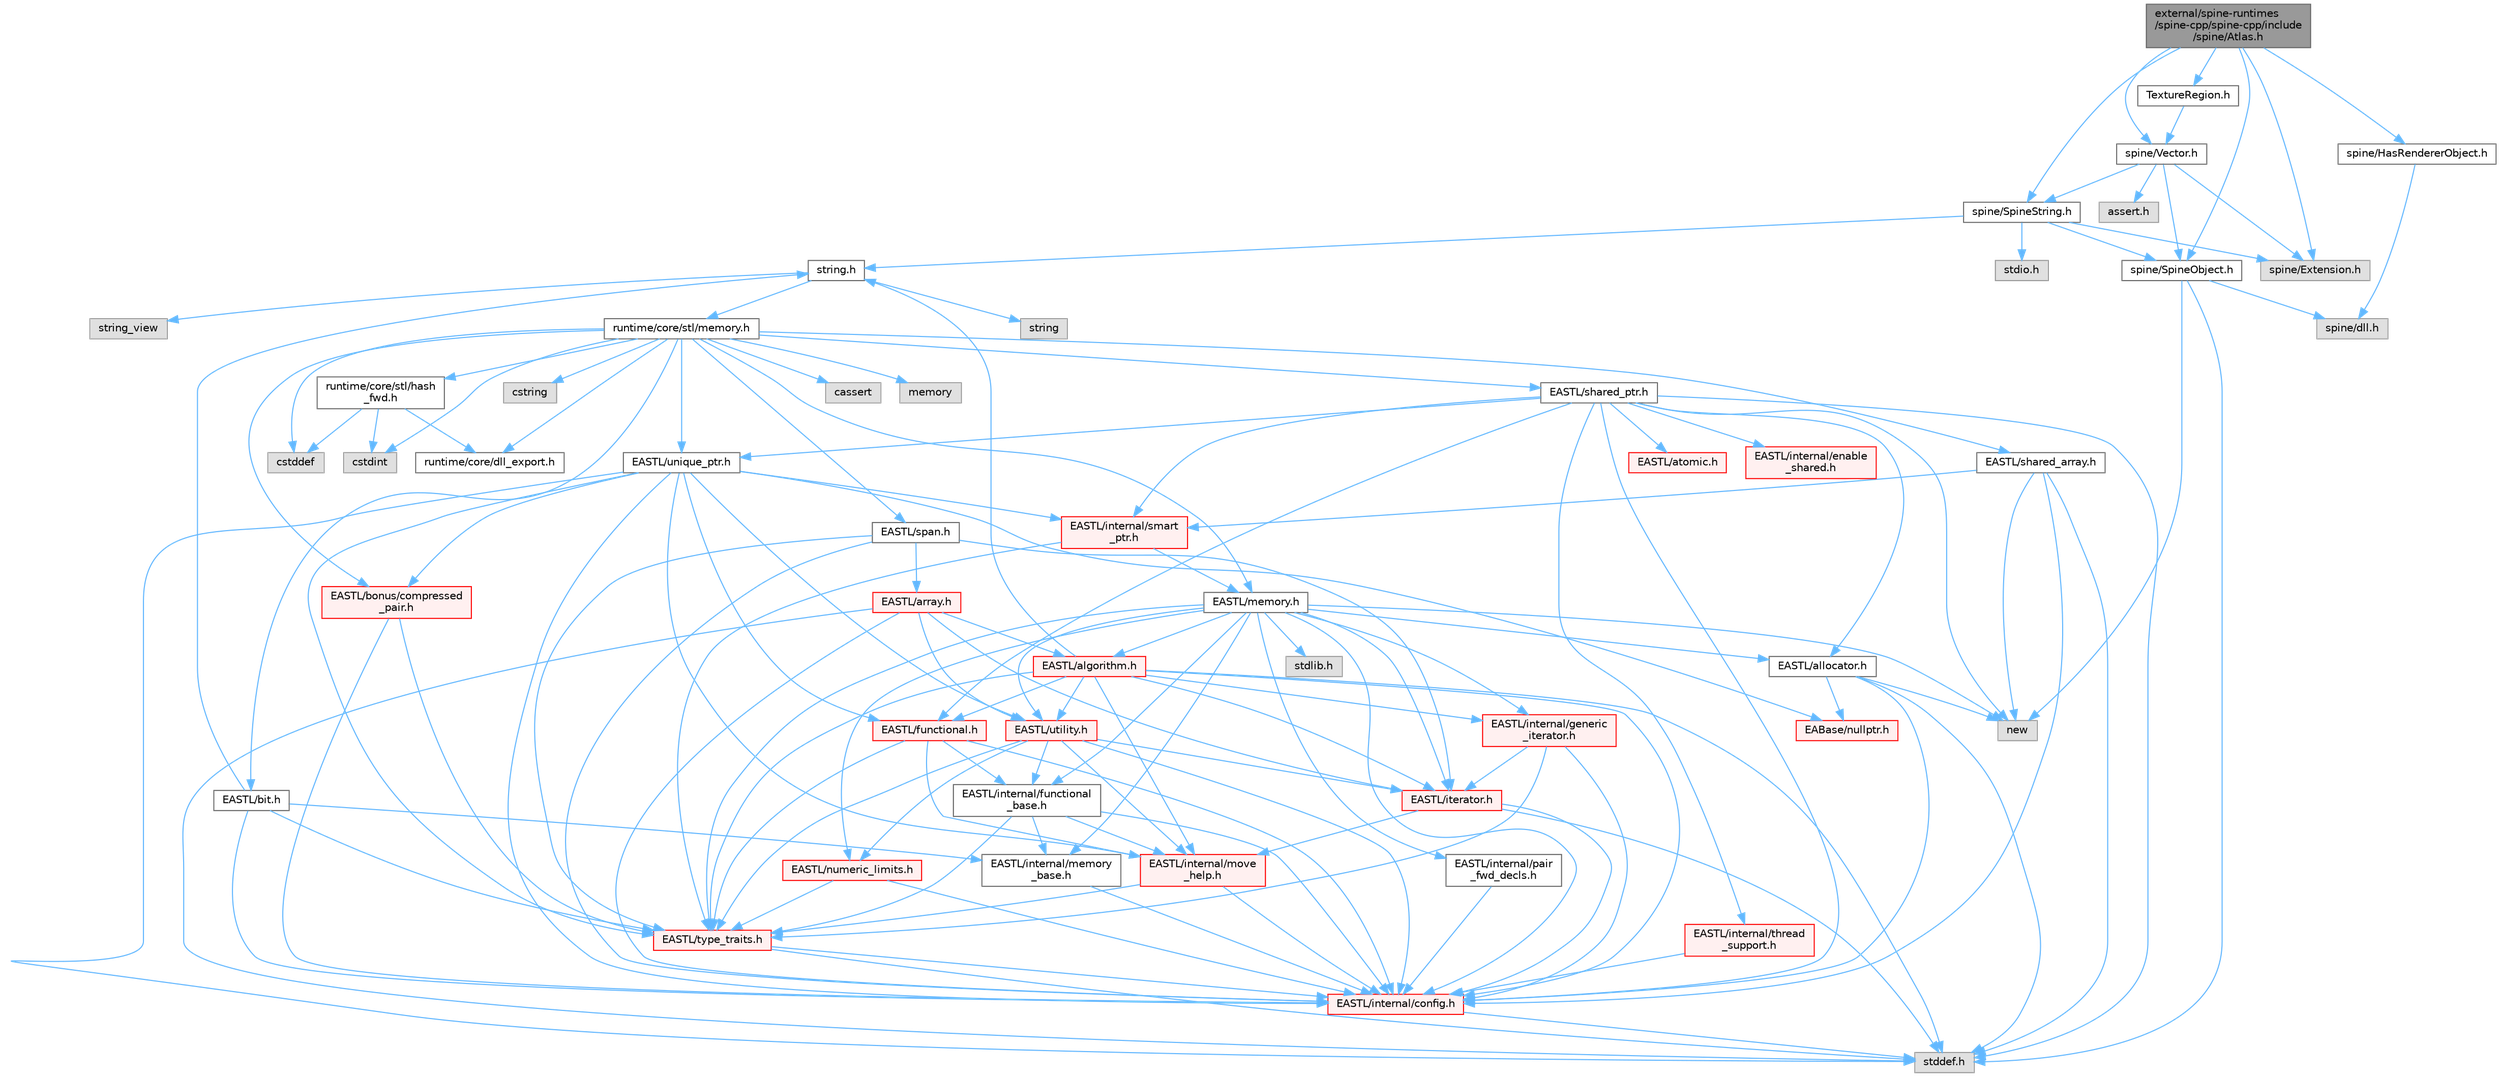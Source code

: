 digraph "external/spine-runtimes/spine-cpp/spine-cpp/include/spine/Atlas.h"
{
 // LATEX_PDF_SIZE
  bgcolor="transparent";
  edge [fontname=Helvetica,fontsize=10,labelfontname=Helvetica,labelfontsize=10];
  node [fontname=Helvetica,fontsize=10,shape=box,height=0.2,width=0.4];
  Node1 [id="Node000001",label="external/spine-runtimes\l/spine-cpp/spine-cpp/include\l/spine/Atlas.h",height=0.2,width=0.4,color="gray40", fillcolor="grey60", style="filled", fontcolor="black",tooltip=" "];
  Node1 -> Node2 [id="edge136_Node000001_Node000002",color="steelblue1",style="solid",tooltip=" "];
  Node2 [id="Node000002",label="spine/Vector.h",height=0.2,width=0.4,color="grey40", fillcolor="white", style="filled",URL="$external_2spine-runtimes_2spine-cpp_2spine-cpp_2include_2spine_2vector_8h.html",tooltip=" "];
  Node2 -> Node3 [id="edge137_Node000002_Node000003",color="steelblue1",style="solid",tooltip=" "];
  Node3 [id="Node000003",label="spine/Extension.h",height=0.2,width=0.4,color="grey60", fillcolor="#E0E0E0", style="filled",tooltip=" "];
  Node2 -> Node4 [id="edge138_Node000002_Node000004",color="steelblue1",style="solid",tooltip=" "];
  Node4 [id="Node000004",label="spine/SpineObject.h",height=0.2,width=0.4,color="grey40", fillcolor="white", style="filled",URL="$_spine_object_8h.html",tooltip=" "];
  Node4 -> Node5 [id="edge139_Node000004_Node000005",color="steelblue1",style="solid",tooltip=" "];
  Node5 [id="Node000005",label="new",height=0.2,width=0.4,color="grey60", fillcolor="#E0E0E0", style="filled",tooltip=" "];
  Node4 -> Node6 [id="edge140_Node000004_Node000006",color="steelblue1",style="solid",tooltip=" "];
  Node6 [id="Node000006",label="stddef.h",height=0.2,width=0.4,color="grey60", fillcolor="#E0E0E0", style="filled",tooltip=" "];
  Node4 -> Node7 [id="edge141_Node000004_Node000007",color="steelblue1",style="solid",tooltip=" "];
  Node7 [id="Node000007",label="spine/dll.h",height=0.2,width=0.4,color="grey60", fillcolor="#E0E0E0", style="filled",tooltip=" "];
  Node2 -> Node8 [id="edge142_Node000002_Node000008",color="steelblue1",style="solid",tooltip=" "];
  Node8 [id="Node000008",label="spine/SpineString.h",height=0.2,width=0.4,color="grey40", fillcolor="white", style="filled",URL="$_spine_string_8h.html",tooltip=" "];
  Node8 -> Node4 [id="edge143_Node000008_Node000004",color="steelblue1",style="solid",tooltip=" "];
  Node8 -> Node3 [id="edge144_Node000008_Node000003",color="steelblue1",style="solid",tooltip=" "];
  Node8 -> Node9 [id="edge145_Node000008_Node000009",color="steelblue1",style="solid",tooltip=" "];
  Node9 [id="Node000009",label="string.h",height=0.2,width=0.4,color="grey40", fillcolor="white", style="filled",URL="$string_8h.html",tooltip=" "];
  Node9 -> Node10 [id="edge146_Node000009_Node000010",color="steelblue1",style="solid",tooltip=" "];
  Node10 [id="Node000010",label="string",height=0.2,width=0.4,color="grey60", fillcolor="#E0E0E0", style="filled",tooltip=" "];
  Node9 -> Node11 [id="edge147_Node000009_Node000011",color="steelblue1",style="solid",tooltip=" "];
  Node11 [id="Node000011",label="string_view",height=0.2,width=0.4,color="grey60", fillcolor="#E0E0E0", style="filled",tooltip=" "];
  Node9 -> Node12 [id="edge148_Node000009_Node000012",color="steelblue1",style="solid",tooltip=" "];
  Node12 [id="Node000012",label="runtime/core/stl/memory.h",height=0.2,width=0.4,color="grey40", fillcolor="white", style="filled",URL="$runtime_2core_2stl_2memory_8h.html",tooltip=" "];
  Node12 -> Node13 [id="edge149_Node000012_Node000013",color="steelblue1",style="solid",tooltip=" "];
  Node13 [id="Node000013",label="cstddef",height=0.2,width=0.4,color="grey60", fillcolor="#E0E0E0", style="filled",tooltip=" "];
  Node12 -> Node14 [id="edge150_Node000012_Node000014",color="steelblue1",style="solid",tooltip=" "];
  Node14 [id="Node000014",label="cstdint",height=0.2,width=0.4,color="grey60", fillcolor="#E0E0E0", style="filled",tooltip=" "];
  Node12 -> Node15 [id="edge151_Node000012_Node000015",color="steelblue1",style="solid",tooltip=" "];
  Node15 [id="Node000015",label="cassert",height=0.2,width=0.4,color="grey60", fillcolor="#E0E0E0", style="filled",tooltip=" "];
  Node12 -> Node16 [id="edge152_Node000012_Node000016",color="steelblue1",style="solid",tooltip=" "];
  Node16 [id="Node000016",label="memory",height=0.2,width=0.4,color="grey60", fillcolor="#E0E0E0", style="filled",tooltip=" "];
  Node12 -> Node17 [id="edge153_Node000012_Node000017",color="steelblue1",style="solid",tooltip=" "];
  Node17 [id="Node000017",label="cstring",height=0.2,width=0.4,color="grey60", fillcolor="#E0E0E0", style="filled",tooltip=" "];
  Node12 -> Node18 [id="edge154_Node000012_Node000018",color="steelblue1",style="solid",tooltip=" "];
  Node18 [id="Node000018",label="EASTL/bit.h",height=0.2,width=0.4,color="grey40", fillcolor="white", style="filled",URL="$bit_8h.html",tooltip=" "];
  Node18 -> Node19 [id="edge155_Node000018_Node000019",color="steelblue1",style="solid",tooltip=" "];
  Node19 [id="Node000019",label="EASTL/internal/config.h",height=0.2,width=0.4,color="red", fillcolor="#FFF0F0", style="filled",URL="$runtime_2_e_a_s_t_l_2include_2_e_a_s_t_l_2internal_2config_8h.html",tooltip=" "];
  Node19 -> Node6 [id="edge156_Node000019_Node000006",color="steelblue1",style="solid",tooltip=" "];
  Node18 -> Node27 [id="edge157_Node000018_Node000027",color="steelblue1",style="solid",tooltip=" "];
  Node27 [id="Node000027",label="EASTL/internal/memory\l_base.h",height=0.2,width=0.4,color="grey40", fillcolor="white", style="filled",URL="$memory__base_8h.html",tooltip=" "];
  Node27 -> Node19 [id="edge158_Node000027_Node000019",color="steelblue1",style="solid",tooltip=" "];
  Node18 -> Node28 [id="edge159_Node000018_Node000028",color="steelblue1",style="solid",tooltip=" "];
  Node28 [id="Node000028",label="EASTL/type_traits.h",height=0.2,width=0.4,color="red", fillcolor="#FFF0F0", style="filled",URL="$_e_a_s_t_l_2include_2_e_a_s_t_l_2type__traits_8h.html",tooltip=" "];
  Node28 -> Node19 [id="edge160_Node000028_Node000019",color="steelblue1",style="solid",tooltip=" "];
  Node28 -> Node6 [id="edge161_Node000028_Node000006",color="steelblue1",style="solid",tooltip=" "];
  Node18 -> Node9 [id="edge162_Node000018_Node000009",color="steelblue1",style="solid",tooltip=" "];
  Node12 -> Node38 [id="edge163_Node000012_Node000038",color="steelblue1",style="solid",tooltip=" "];
  Node38 [id="Node000038",label="EASTL/memory.h",height=0.2,width=0.4,color="grey40", fillcolor="white", style="filled",URL="$runtime_2_e_a_s_t_l_2include_2_e_a_s_t_l_2memory_8h.html",tooltip=" "];
  Node38 -> Node19 [id="edge164_Node000038_Node000019",color="steelblue1",style="solid",tooltip=" "];
  Node38 -> Node27 [id="edge165_Node000038_Node000027",color="steelblue1",style="solid",tooltip=" "];
  Node38 -> Node39 [id="edge166_Node000038_Node000039",color="steelblue1",style="solid",tooltip=" "];
  Node39 [id="Node000039",label="EASTL/internal/generic\l_iterator.h",height=0.2,width=0.4,color="red", fillcolor="#FFF0F0", style="filled",URL="$generic__iterator_8h.html",tooltip=" "];
  Node39 -> Node19 [id="edge167_Node000039_Node000019",color="steelblue1",style="solid",tooltip=" "];
  Node39 -> Node40 [id="edge168_Node000039_Node000040",color="steelblue1",style="solid",tooltip=" "];
  Node40 [id="Node000040",label="EASTL/iterator.h",height=0.2,width=0.4,color="red", fillcolor="#FFF0F0", style="filled",URL="$_e_a_s_t_l_2include_2_e_a_s_t_l_2iterator_8h.html",tooltip=" "];
  Node40 -> Node19 [id="edge169_Node000040_Node000019",color="steelblue1",style="solid",tooltip=" "];
  Node40 -> Node41 [id="edge170_Node000040_Node000041",color="steelblue1",style="solid",tooltip=" "];
  Node41 [id="Node000041",label="EASTL/internal/move\l_help.h",height=0.2,width=0.4,color="red", fillcolor="#FFF0F0", style="filled",URL="$move__help_8h.html",tooltip=" "];
  Node41 -> Node19 [id="edge171_Node000041_Node000019",color="steelblue1",style="solid",tooltip=" "];
  Node41 -> Node28 [id="edge172_Node000041_Node000028",color="steelblue1",style="solid",tooltip=" "];
  Node40 -> Node6 [id="edge173_Node000040_Node000006",color="steelblue1",style="solid",tooltip=" "];
  Node39 -> Node28 [id="edge174_Node000039_Node000028",color="steelblue1",style="solid",tooltip=" "];
  Node38 -> Node43 [id="edge175_Node000038_Node000043",color="steelblue1",style="solid",tooltip=" "];
  Node43 [id="Node000043",label="EASTL/internal/pair\l_fwd_decls.h",height=0.2,width=0.4,color="grey40", fillcolor="white", style="filled",URL="$pair__fwd__decls_8h.html",tooltip=" "];
  Node43 -> Node19 [id="edge176_Node000043_Node000019",color="steelblue1",style="solid",tooltip=" "];
  Node38 -> Node44 [id="edge177_Node000038_Node000044",color="steelblue1",style="solid",tooltip=" "];
  Node44 [id="Node000044",label="EASTL/internal/functional\l_base.h",height=0.2,width=0.4,color="grey40", fillcolor="white", style="filled",URL="$functional__base_8h.html",tooltip=" "];
  Node44 -> Node19 [id="edge178_Node000044_Node000019",color="steelblue1",style="solid",tooltip=" "];
  Node44 -> Node27 [id="edge179_Node000044_Node000027",color="steelblue1",style="solid",tooltip=" "];
  Node44 -> Node41 [id="edge180_Node000044_Node000041",color="steelblue1",style="solid",tooltip=" "];
  Node44 -> Node28 [id="edge181_Node000044_Node000028",color="steelblue1",style="solid",tooltip=" "];
  Node38 -> Node45 [id="edge182_Node000038_Node000045",color="steelblue1",style="solid",tooltip=" "];
  Node45 [id="Node000045",label="EASTL/algorithm.h",height=0.2,width=0.4,color="red", fillcolor="#FFF0F0", style="filled",URL="$_e_a_s_t_l_2include_2_e_a_s_t_l_2algorithm_8h.html",tooltip=" "];
  Node45 -> Node19 [id="edge183_Node000045_Node000019",color="steelblue1",style="solid",tooltip=" "];
  Node45 -> Node28 [id="edge184_Node000045_Node000028",color="steelblue1",style="solid",tooltip=" "];
  Node45 -> Node41 [id="edge185_Node000045_Node000041",color="steelblue1",style="solid",tooltip=" "];
  Node45 -> Node40 [id="edge186_Node000045_Node000040",color="steelblue1",style="solid",tooltip=" "];
  Node45 -> Node48 [id="edge187_Node000045_Node000048",color="steelblue1",style="solid",tooltip=" "];
  Node48 [id="Node000048",label="EASTL/functional.h",height=0.2,width=0.4,color="red", fillcolor="#FFF0F0", style="filled",URL="$_e_a_s_t_l_2include_2_e_a_s_t_l_2functional_8h.html",tooltip=" "];
  Node48 -> Node19 [id="edge188_Node000048_Node000019",color="steelblue1",style="solid",tooltip=" "];
  Node48 -> Node41 [id="edge189_Node000048_Node000041",color="steelblue1",style="solid",tooltip=" "];
  Node48 -> Node28 [id="edge190_Node000048_Node000028",color="steelblue1",style="solid",tooltip=" "];
  Node48 -> Node44 [id="edge191_Node000048_Node000044",color="steelblue1",style="solid",tooltip=" "];
  Node45 -> Node54 [id="edge192_Node000045_Node000054",color="steelblue1",style="solid",tooltip=" "];
  Node54 [id="Node000054",label="EASTL/utility.h",height=0.2,width=0.4,color="red", fillcolor="#FFF0F0", style="filled",URL="$runtime_2_e_a_s_t_l_2include_2_e_a_s_t_l_2utility_8h.html",tooltip=" "];
  Node54 -> Node19 [id="edge193_Node000054_Node000019",color="steelblue1",style="solid",tooltip=" "];
  Node54 -> Node28 [id="edge194_Node000054_Node000028",color="steelblue1",style="solid",tooltip=" "];
  Node54 -> Node40 [id="edge195_Node000054_Node000040",color="steelblue1",style="solid",tooltip=" "];
  Node54 -> Node55 [id="edge196_Node000054_Node000055",color="steelblue1",style="solid",tooltip=" "];
  Node55 [id="Node000055",label="EASTL/numeric_limits.h",height=0.2,width=0.4,color="red", fillcolor="#FFF0F0", style="filled",URL="$numeric__limits_8h.html",tooltip=" "];
  Node55 -> Node19 [id="edge197_Node000055_Node000019",color="steelblue1",style="solid",tooltip=" "];
  Node55 -> Node28 [id="edge198_Node000055_Node000028",color="steelblue1",style="solid",tooltip=" "];
  Node54 -> Node44 [id="edge199_Node000054_Node000044",color="steelblue1",style="solid",tooltip=" "];
  Node54 -> Node41 [id="edge200_Node000054_Node000041",color="steelblue1",style="solid",tooltip=" "];
  Node45 -> Node39 [id="edge201_Node000045_Node000039",color="steelblue1",style="solid",tooltip=" "];
  Node45 -> Node6 [id="edge202_Node000045_Node000006",color="steelblue1",style="solid",tooltip=" "];
  Node45 -> Node9 [id="edge203_Node000045_Node000009",color="steelblue1",style="solid",tooltip=" "];
  Node38 -> Node28 [id="edge204_Node000038_Node000028",color="steelblue1",style="solid",tooltip=" "];
  Node38 -> Node52 [id="edge205_Node000038_Node000052",color="steelblue1",style="solid",tooltip=" "];
  Node52 [id="Node000052",label="EASTL/allocator.h",height=0.2,width=0.4,color="grey40", fillcolor="white", style="filled",URL="$runtime_2_e_a_s_t_l_2include_2_e_a_s_t_l_2allocator_8h.html",tooltip=" "];
  Node52 -> Node19 [id="edge206_Node000052_Node000019",color="steelblue1",style="solid",tooltip=" "];
  Node52 -> Node30 [id="edge207_Node000052_Node000030",color="steelblue1",style="solid",tooltip=" "];
  Node30 [id="Node000030",label="EABase/nullptr.h",height=0.2,width=0.4,color="red", fillcolor="#FFF0F0", style="filled",URL="$nullptr_8h.html",tooltip=" "];
  Node52 -> Node6 [id="edge208_Node000052_Node000006",color="steelblue1",style="solid",tooltip=" "];
  Node52 -> Node5 [id="edge209_Node000052_Node000005",color="steelblue1",style="solid",tooltip=" "];
  Node38 -> Node40 [id="edge210_Node000038_Node000040",color="steelblue1",style="solid",tooltip=" "];
  Node38 -> Node54 [id="edge211_Node000038_Node000054",color="steelblue1",style="solid",tooltip=" "];
  Node38 -> Node55 [id="edge212_Node000038_Node000055",color="steelblue1",style="solid",tooltip=" "];
  Node38 -> Node64 [id="edge213_Node000038_Node000064",color="steelblue1",style="solid",tooltip=" "];
  Node64 [id="Node000064",label="stdlib.h",height=0.2,width=0.4,color="grey60", fillcolor="#E0E0E0", style="filled",tooltip=" "];
  Node38 -> Node5 [id="edge214_Node000038_Node000005",color="steelblue1",style="solid",tooltip=" "];
  Node12 -> Node65 [id="edge215_Node000012_Node000065",color="steelblue1",style="solid",tooltip=" "];
  Node65 [id="Node000065",label="EASTL/shared_array.h",height=0.2,width=0.4,color="grey40", fillcolor="white", style="filled",URL="$shared__array_8h.html",tooltip=" "];
  Node65 -> Node19 [id="edge216_Node000065_Node000019",color="steelblue1",style="solid",tooltip=" "];
  Node65 -> Node66 [id="edge217_Node000065_Node000066",color="steelblue1",style="solid",tooltip=" "];
  Node66 [id="Node000066",label="EASTL/internal/smart\l_ptr.h",height=0.2,width=0.4,color="red", fillcolor="#FFF0F0", style="filled",URL="$smart__ptr_8h.html",tooltip=" "];
  Node66 -> Node38 [id="edge218_Node000066_Node000038",color="steelblue1",style="solid",tooltip=" "];
  Node66 -> Node28 [id="edge219_Node000066_Node000028",color="steelblue1",style="solid",tooltip=" "];
  Node65 -> Node5 [id="edge220_Node000065_Node000005",color="steelblue1",style="solid",tooltip=" "];
  Node65 -> Node6 [id="edge221_Node000065_Node000006",color="steelblue1",style="solid",tooltip=" "];
  Node12 -> Node68 [id="edge222_Node000012_Node000068",color="steelblue1",style="solid",tooltip=" "];
  Node68 [id="Node000068",label="EASTL/unique_ptr.h",height=0.2,width=0.4,color="grey40", fillcolor="white", style="filled",URL="$unique__ptr_8h.html",tooltip=" "];
  Node68 -> Node30 [id="edge223_Node000068_Node000030",color="steelblue1",style="solid",tooltip=" "];
  Node68 -> Node69 [id="edge224_Node000068_Node000069",color="steelblue1",style="solid",tooltip=" "];
  Node69 [id="Node000069",label="EASTL/bonus/compressed\l_pair.h",height=0.2,width=0.4,color="red", fillcolor="#FFF0F0", style="filled",URL="$compressed__pair_8h.html",tooltip=" "];
  Node69 -> Node19 [id="edge225_Node000069_Node000019",color="steelblue1",style="solid",tooltip=" "];
  Node69 -> Node28 [id="edge226_Node000069_Node000028",color="steelblue1",style="solid",tooltip=" "];
  Node68 -> Node48 [id="edge227_Node000068_Node000048",color="steelblue1",style="solid",tooltip=" "];
  Node68 -> Node19 [id="edge228_Node000068_Node000019",color="steelblue1",style="solid",tooltip=" "];
  Node68 -> Node41 [id="edge229_Node000068_Node000041",color="steelblue1",style="solid",tooltip=" "];
  Node68 -> Node66 [id="edge230_Node000068_Node000066",color="steelblue1",style="solid",tooltip=" "];
  Node68 -> Node28 [id="edge231_Node000068_Node000028",color="steelblue1",style="solid",tooltip=" "];
  Node68 -> Node54 [id="edge232_Node000068_Node000054",color="steelblue1",style="solid",tooltip=" "];
  Node68 -> Node6 [id="edge233_Node000068_Node000006",color="steelblue1",style="solid",tooltip=" "];
  Node12 -> Node71 [id="edge234_Node000012_Node000071",color="steelblue1",style="solid",tooltip=" "];
  Node71 [id="Node000071",label="EASTL/shared_ptr.h",height=0.2,width=0.4,color="grey40", fillcolor="white", style="filled",URL="$shared__ptr_8h.html",tooltip=" "];
  Node71 -> Node19 [id="edge235_Node000071_Node000019",color="steelblue1",style="solid",tooltip=" "];
  Node71 -> Node66 [id="edge236_Node000071_Node000066",color="steelblue1",style="solid",tooltip=" "];
  Node71 -> Node72 [id="edge237_Node000071_Node000072",color="steelblue1",style="solid",tooltip=" "];
  Node72 [id="Node000072",label="EASTL/internal/thread\l_support.h",height=0.2,width=0.4,color="red", fillcolor="#FFF0F0", style="filled",URL="$thread__support_8h.html",tooltip=" "];
  Node72 -> Node19 [id="edge238_Node000072_Node000019",color="steelblue1",style="solid",tooltip=" "];
  Node71 -> Node68 [id="edge239_Node000071_Node000068",color="steelblue1",style="solid",tooltip=" "];
  Node71 -> Node48 [id="edge240_Node000071_Node000048",color="steelblue1",style="solid",tooltip=" "];
  Node71 -> Node52 [id="edge241_Node000071_Node000052",color="steelblue1",style="solid",tooltip=" "];
  Node71 -> Node73 [id="edge242_Node000071_Node000073",color="steelblue1",style="solid",tooltip=" "];
  Node73 [id="Node000073",label="EASTL/atomic.h",height=0.2,width=0.4,color="red", fillcolor="#FFF0F0", style="filled",URL="$runtime_2_e_a_s_t_l_2include_2_e_a_s_t_l_2atomic_8h.html",tooltip=" "];
  Node71 -> Node5 [id="edge243_Node000071_Node000005",color="steelblue1",style="solid",tooltip=" "];
  Node71 -> Node6 [id="edge244_Node000071_Node000006",color="steelblue1",style="solid",tooltip=" "];
  Node71 -> Node150 [id="edge245_Node000071_Node000150",color="steelblue1",style="solid",tooltip=" "];
  Node150 [id="Node000150",label="EASTL/internal/enable\l_shared.h",height=0.2,width=0.4,color="red", fillcolor="#FFF0F0", style="filled",URL="$enable__shared_8h.html",tooltip=" "];
  Node12 -> Node151 [id="edge246_Node000012_Node000151",color="steelblue1",style="solid",tooltip=" "];
  Node151 [id="Node000151",label="EASTL/span.h",height=0.2,width=0.4,color="grey40", fillcolor="white", style="filled",URL="$span_8h.html",tooltip=" "];
  Node151 -> Node19 [id="edge247_Node000151_Node000019",color="steelblue1",style="solid",tooltip=" "];
  Node151 -> Node28 [id="edge248_Node000151_Node000028",color="steelblue1",style="solid",tooltip=" "];
  Node151 -> Node40 [id="edge249_Node000151_Node000040",color="steelblue1",style="solid",tooltip=" "];
  Node151 -> Node152 [id="edge250_Node000151_Node000152",color="steelblue1",style="solid",tooltip=" "];
  Node152 [id="Node000152",label="EASTL/array.h",height=0.2,width=0.4,color="red", fillcolor="#FFF0F0", style="filled",URL="$runtime_2_e_a_s_t_l_2include_2_e_a_s_t_l_2array_8h.html",tooltip=" "];
  Node152 -> Node19 [id="edge251_Node000152_Node000019",color="steelblue1",style="solid",tooltip=" "];
  Node152 -> Node40 [id="edge252_Node000152_Node000040",color="steelblue1",style="solid",tooltip=" "];
  Node152 -> Node45 [id="edge253_Node000152_Node000045",color="steelblue1",style="solid",tooltip=" "];
  Node152 -> Node54 [id="edge254_Node000152_Node000054",color="steelblue1",style="solid",tooltip=" "];
  Node152 -> Node6 [id="edge255_Node000152_Node000006",color="steelblue1",style="solid",tooltip=" "];
  Node12 -> Node69 [id="edge256_Node000012_Node000069",color="steelblue1",style="solid",tooltip=" "];
  Node12 -> Node154 [id="edge257_Node000012_Node000154",color="steelblue1",style="solid",tooltip=" "];
  Node154 [id="Node000154",label="runtime/core/dll_export.h",height=0.2,width=0.4,color="grey40", fillcolor="white", style="filled",URL="$dll__export_8h.html",tooltip=" "];
  Node12 -> Node155 [id="edge258_Node000012_Node000155",color="steelblue1",style="solid",tooltip=" "];
  Node155 [id="Node000155",label="runtime/core/stl/hash\l_fwd.h",height=0.2,width=0.4,color="grey40", fillcolor="white", style="filled",URL="$hash__fwd_8h.html",tooltip=" "];
  Node155 -> Node13 [id="edge259_Node000155_Node000013",color="steelblue1",style="solid",tooltip=" "];
  Node155 -> Node14 [id="edge260_Node000155_Node000014",color="steelblue1",style="solid",tooltip=" "];
  Node155 -> Node154 [id="edge261_Node000155_Node000154",color="steelblue1",style="solid",tooltip=" "];
  Node8 -> Node156 [id="edge262_Node000008_Node000156",color="steelblue1",style="solid",tooltip=" "];
  Node156 [id="Node000156",label="stdio.h",height=0.2,width=0.4,color="grey60", fillcolor="#E0E0E0", style="filled",tooltip=" "];
  Node2 -> Node157 [id="edge263_Node000002_Node000157",color="steelblue1",style="solid",tooltip=" "];
  Node157 [id="Node000157",label="assert.h",height=0.2,width=0.4,color="grey60", fillcolor="#E0E0E0", style="filled",tooltip=" "];
  Node1 -> Node3 [id="edge264_Node000001_Node000003",color="steelblue1",style="solid",tooltip=" "];
  Node1 -> Node4 [id="edge265_Node000001_Node000004",color="steelblue1",style="solid",tooltip=" "];
  Node1 -> Node8 [id="edge266_Node000001_Node000008",color="steelblue1",style="solid",tooltip=" "];
  Node1 -> Node158 [id="edge267_Node000001_Node000158",color="steelblue1",style="solid",tooltip=" "];
  Node158 [id="Node000158",label="spine/HasRendererObject.h",height=0.2,width=0.4,color="grey40", fillcolor="white", style="filled",URL="$_has_renderer_object_8h.html",tooltip=" "];
  Node158 -> Node7 [id="edge268_Node000158_Node000007",color="steelblue1",style="solid",tooltip=" "];
  Node1 -> Node159 [id="edge269_Node000001_Node000159",color="steelblue1",style="solid",tooltip=" "];
  Node159 [id="Node000159",label="TextureRegion.h",height=0.2,width=0.4,color="grey40", fillcolor="white", style="filled",URL="$p_2spine-cpp_2include_2spine_2_texture_region_8h.html",tooltip=" "];
  Node159 -> Node2 [id="edge270_Node000159_Node000002",color="steelblue1",style="solid",tooltip=" "];
}
